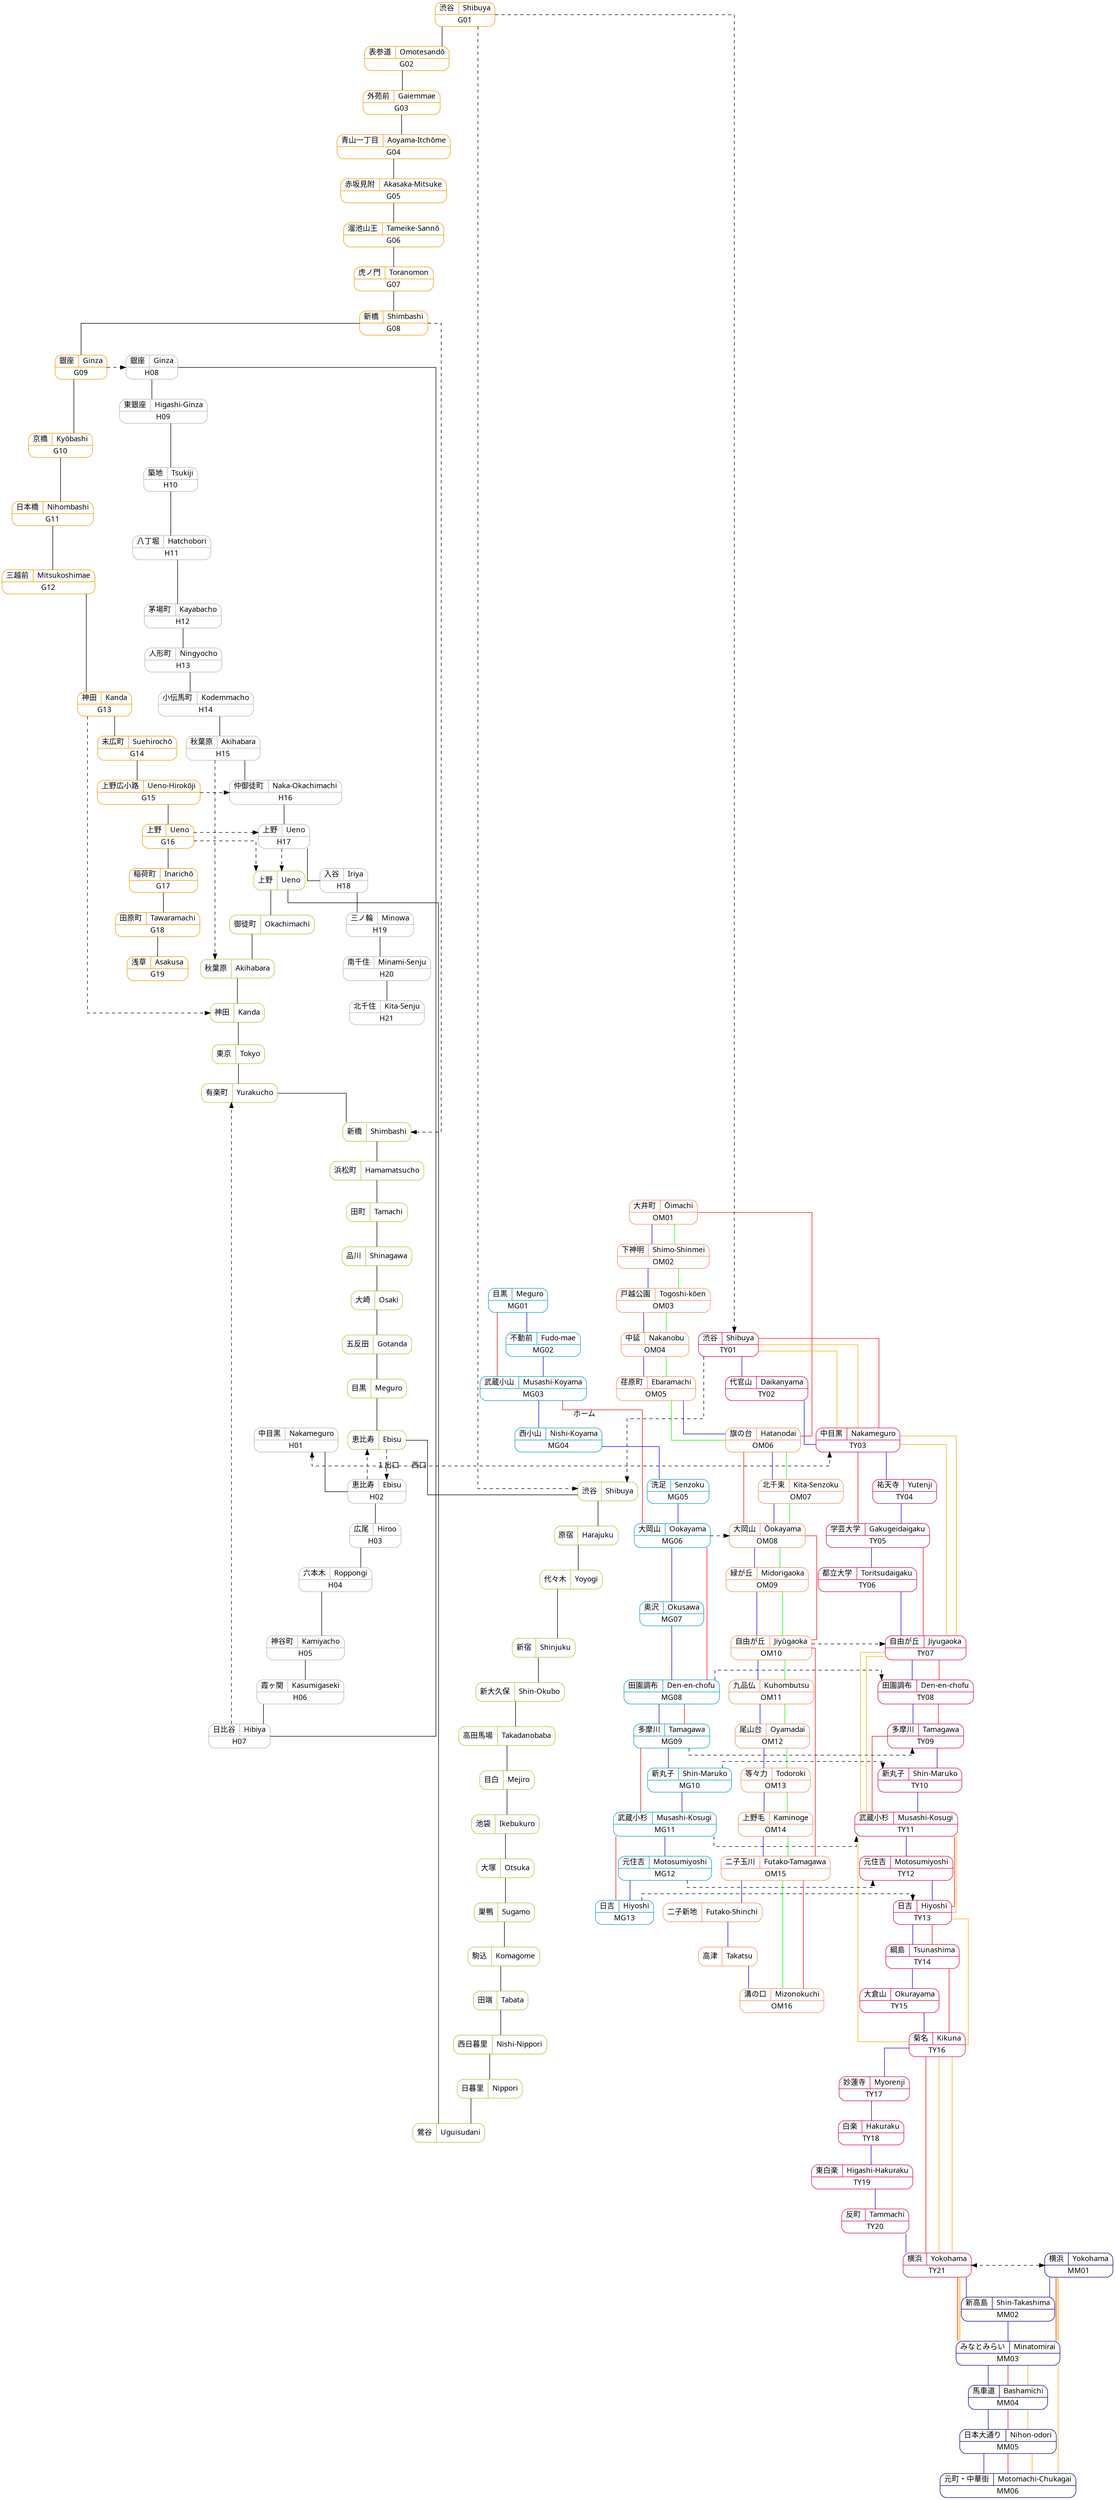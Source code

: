 digraph {
  graph [splines="ortho", model="mds"];
  node [shape="Mrecord", fontname="Noto", fontcolor="black", color="#f00"];
  edge [dir="none"];


  // 駅：
  
  // 東京メトロ銀座線
  node [color="#f39700"]
  G01 [label="{{渋谷|Shibuya}|G01}"];
  G02 [label="{{表参道|Omotesandō}|G02}"];
  G03 [label="{{外苑前|Gaiemmae}|G03}"];
  G04 [label="{{青山一丁目|Aoyama-Itchōme}|G04}"];
  G05 [label="{{赤坂見附|Akasaka-Mitsuke}|G05}"];
  G06 [label="{{溜池山王|Tameike-Sannō}|G06}"];
  G07 [label="{{虎ノ門|Toranomon}|G07}"];
  G08 [label="{{新橋|Shimbashi}|G08}"];
  G09 [label="{{銀座|Ginza}|G09}"];
  G10 [label="{{京橋|Kyōbashi}|G10}"];
  G11 [label="{{日本橋|Nihombashi}|G11}"];
  G12 [label="{{三越前|Mitsukoshimae}|G12}"];
  G13 [label="{{神田|Kanda}|G13}"];
  G14 [label="{{末広町|Suehirochō}|G14}"];
  G15 [label="{{上野広小路|Ueno-Hirokōji}|G15}"];
  G16 [label="{{上野|Ueno}|G16}"];
  G17 [label="{{稲荷町|Inarichō}|G17}"];
  G18 [label="{{田原町|Tawaramachi}|G18}"];
  G19 [label="{{浅草|Asakusa}|G19}"];

  // 東京メト日比谷線：
  node [color="#b5b5ac"];
  H01 [label="{{中目黒|Nakameguro}|H01}"];
  H02 [label="{{恵比寿|Ebisu}|H02}", href="http://www.tokyometro.jp/station/ebisu/index.html"];
  H03 [label="{{広尾|Hiroo}|H03}"];
  H04 [label="{{六本木|Roppongi}|H04}"];
  H05 [label="{{神谷町|Kamiyacho}|H05}"];
  H06 [label="{{霞ヶ関|Kasumigaseki}|H06}"];
  H07 [label="{{日比谷|Hibiya}|H07}", href="http://www.tokyometro.jp/station/hibiya/index.html"];
  H08 [label="{{銀座|Ginza}|H08}"];
  H09 [label="{{東銀座|Higashi-Ginza}|H09}"];
  H10 [label="{{築地|Tsukiji}|H10}"];
  H11 [label="{{八丁堀|Hatchobori}|H11}"];
  H12 [label="{{茅場町|Kayabacho}|H12}"];
  H13 [label="{{人形町|Ningyocho}|H13}"];
  H14 [label="{{小伝馬町|Kodemmacho}|H14}"];
  H15 [label="{{秋葉原|Akihabara}|H15}"];
  H16 [label="{{仲御徒町|Naka-Okachimachi}|H16}"];
  H17 [label="{{上野|Ueno}|H17}"];
  H18 [label="{{入谷|Iriya}|H18}"];
  H19 [label="{{三ノ輪|Minowa}|H19}"];
  H20 [label="{{南千住|Minami-Senju}|H20}"];
  H21 [label="{{北千住|Kita-Senju}|H21}"];

  // 東急目黒線：
  node [color="#009bce"];
  MG01 [label="{{目黒|Meguro}|MG01}"];
  MG02 [label="{{不動前|Fudo-mae}|MG02}"];
  MG03 [label="{{武蔵小山|Musashi-Koyama}|MG03}"];
  MG04 [label="{{西小山|Nishi-Koyama}|MG04}"];
  MG05 [label="{{洗足|Senzoku}|MG05}"];
  MG06 [label="{{大岡山|Ookayama}|MG06}"];
  MG07 [label="{{奥沢|Okusawa}|MG07}"];
  MG08 [label="{{田園調布|Den-en-chofu}|MG08}"];
  MG09 [label="{{多摩川|Tamagawa}|MG09}"];
  MG10 [label="{{新丸子|Shin-Maruko}|MG10}"];
  MG11 [label="{{武蔵小杉|Musashi-Kosugi}|MG11}"];
  MG12 [label="{{元住吉|Motosumiyoshi}|MG12}"];
  MG13 [label="{{日吉|Hiyoshi}|MG13}"];

  // ミナトミライ２１線：
  node [color="#00008B"];
  MM01 [label="{{横浜|Yokohama}|MM01}"];
  MM02 [label="{{新高島|Shin-Takashima}|MM02}"];
  MM03 [label="{{みなとみらい|Minatomirai}|MM03}"];
  MM04 [label="{{馬車道|Bashamichi}|MM04}"];
  MM05 [label="{{日本大通り|Nihon-odori}|MM05}"];
  MM06 [label="{{元町・中華街|Motomachi-Chukagai}|MM06}"];

  // 東急大井町線：
  node [color="#f68a4c"];
  OM01 [label="{{大井町|Ōimachi}|OM01}"];
  OM02 [label="{{下神明|Shimo-Shinmei}|OM02}"];
  OM03 [label="{{戸越公園|Togoshi-kōen	}|OM03}"];
  OM04 [label="{{中延|Nakanobu}|OM04}"];
  OM05 [label="{{荏原町|Ebaramachi}|OM05}"];
  OM06 [label="{{旗の台|Hatanodai}|OM06}"];
  OM07 [label="{{北千束|Kita-Senzoku}|OM07}"];
  OM08 [label="{{大岡山|Ōokayama}|OM08}"];
  OM09 [label="{{緑が丘|Midorigaoka}|OM09}"];
  OM10 [label="{{自由が丘|Jiyūgaoka	}|OM10}"];
  OM11 [label="{{九品仏|Kuhombutsu}|OM11}"];
  OM12 [label="{{尾山台|Oyamadai}|OM12}"];
  OM13 [label="{{等々力|Todoroki}|OM13}"];
  OM14 [label="{{上野毛|Kaminoge}|OM14}"];
  OM15 [label="{{二子玉川|Futako-Tamagawa}|OM15}"];
  OMB1 [label="二子新地|Futako-Shinchi"];
  OMB2 [label="高津|Takatsu"]
  OM16 [label="{{溝の口|Mizonokuchi}|OM16}"];

  // 東急東横線：
  node [color="#db0442"];
  TY01 [label="{{渋谷|Shibuya}|TY01}"];
  TY02 [label="{{代官山|Daikanyama}|TY02}"];
  TY03 [label="{{中目黒|Nakameguro}|TY03}"];
  TY04 [label="{{祐天寺|Yutenji}|TY04}"];
  TY05 [label="{{学芸大学|Gakugeidaigaku}|TY05}"];
  TY06 [label="{{都立大学|Toritsudaigaku}|TY06}"];
  TY07 [label="{{自由が丘|Jiyugaoka}|TY07}"];
  TY08 [label="{{田園調布|Den-en-chofu}|TY08}"];
  TY09 [label="{{多摩川|Tamagawa}|TY09}"];
  TY10 [label="{{新丸子|Shin-Maruko}|TY10}"];
  TY11 [label="{{武蔵小杉|Musashi-Kosugi}|TY11}"];
  TY12 [label="{{元住吉|Motosumiyoshi}|TY12}"];
  TY13 [label="{{日吉|Hiyoshi}|TY13}"];
  TY14 [label="{{綱島|Tsunashima}|TY14}"];
  TY15 [label="{{大倉山|Okurayama}|TY15}"];
  TY16 [label="{{菊名|Kikuna}|TY16}"];
  TY17 [label="{{妙蓮寺|Myorenji}|TY17}"];
  TY18 [label="{{白楽|Hakuraku}|TY18}"];
  TY19 [label="{{東白楽|Higashi-Hakuraku}|TY19}"];
  TY20 [label="{{反町|Tammachi}|TY20}"];
  TY21 [label="{{横浜|Yokohama}|TY21}"];

  // JR山手線：
  node [color="#9acd32"];
  YT01 [label="品川|Shinagawa"];
  YT02 [label="大崎|Osaki"];
  YT03 [label="五反田|Gotanda"];
  YT04 [label="目黒|Meguro"];
  YT05 [label="恵比寿|Ebisu"];
  YT06 [label="渋谷|Shibuya"];
  YT07 [label="原宿|Harajuku"];
  YT08 [label="代々木|Yoyogi"];
  YT09 [label="新宿|Shinjuku"];
  YT10 [label="新大久保|Shin-Okubo"];
  YT11 [label="高田馬場|Takadanobaba"];
  YT12 [label="目白|Mejiro"];
  YT13 [label="池袋|Ikebukuro"];
  YT14 [label="大塚|Otsuka"];
  YT15 [label="巣鴨|Sugamo"];
  YT16 [label="駒込|Komagome"];
  YT17 [label="田端|Tabata"];
  YT18 [label="西日暮里|Nishi-Nippori"];
  YT19 [label="日暮里|Nippori"];
  YT20 [label="鶯谷|Uguisudani"];
  YT21 [label="上野|Ueno"];
  YT22 [label="御徒町|Okachimachi"];
  YT23 [label="秋葉原|Akihabara"];
  YT24 [label="神田|Kanda"];
  YT25 [label="東京|Tokyo"];
  YT26 [label="有楽町|Yurakucho"];
  YT27 [label="新橋|Shimbashi"];
  YT28 [label="浜松町|Hamamatsucho"];
  YT29 [label="田町|Tamachi"];


  // EDGES ===================
  //
  // Attribute legend:
  //   - len: The actual distance of the edge in KM.
  //   - weight: The actual walking/ride time of the edge in MINUTES.
  // Rank is the same if the station is the same building.
  // Labels are used to clarify or specify any directions.

  // 乗り換え：

  subgraph Transfers {
    edge [style="dashed", dir="forward"];

    { G01 -> YT06; }
    { G01 -> TY01; }
    { G08 -> YT27; }
    { rank=same; G09 -> H08; }
    { G13 -> YT24; }
    { rank=same; G15 -> H16; }
    { rank=same; G16 -> H17; }
    { G16 -> YT21; }

    {
      rank=same;
      H01 -> TY03 [label="ホーム", dir="both", len=0.0, weight=0];
    }

    {
      H02 -> YT05 [label="１出口", len=0.5, weight=7];
      YT05 -> H02 [label="西口"];
    }

    { H07 -> YT26; }
    { H15 -> YT23; }
    { H17 -> YT21; }

    { rank=same; MG06 -> OM08; }

    { rank=same; MG08 -> TY08; }
    { rank=same; MG09 -> TY09; }
    { rank=same; MG10 -> TY10; }
    { rank=same; MG11 -> TY11; }
    { rank=same; MG12 -> TY12; }
    { rank=same; MG13 -> TY13; }

    { rank=same; MM01 -> TY21 [label="車内", dir="both", len=0.0, weight=0]; }

    { rank=same; OM10 -> TY07; }

    { TY01 -> YT06 [len=0.7, weight=10]; }
  }

  // 東京メトロ銀座線：

  subgraph Ginza {
    G01 -> G02 [len=1.3];
    G02 -> G03 [len=0.7];
    G03 -> G04 [len=0.7];
    G04 -> G05 [len=1.3];
    G05 -> G06 [len=0.9];
    G06 -> G07 [len=0.6];
    G07 -> G08 [len=0.8];
    G08 -> G09 [len=0.9];
    G09 -> G10 [len=0.7];
    G10 -> G11 [len=0.7];
    G11 -> G12 [len=0.6];
    G12 -> G13 [len=0.7];
    G13 -> G14 [len=1.1];
    G14 -> G15 [len=0.6];
    G15 -> G16 [len=0.5];
    G16 -> G17 [len=0.7];
    G17 -> G18 [len=0.7];
    G18 -> G19 [len=0.8];
  }

  // 東京メトロ日比谷線：

  subgraph Hibiya {
    H01 -> H02 -> H03 -> H04 -> H05 -> H06 -> H07 -> H08 -> H09 -> H10 -> H11;
    H11 -> H12 -> H13 -> H14 -> H15 -> H16 -> H17 -> H18 -> H19 -> H20 -> H21;
  }

  // 東急東横線：

  subgraph MeguroLocal {
    edge [color="blue"];
    MG01 -> MG02 -> MG03 -> MG04 -> MG05 -> MG06 -> MG07 -> MG08 -> MG09;
    MG09 -> MG10 -> MG11 -> MG12 -> MG13;
  }

  subgraph MeguroExp {
    edge [color="red"];
    MG01 -> MG03 -> MG06 -> MG08 -> MG09 -> MG11 -> MG13;
  }

  // ミナトミライ２１線：
  subgraph MinatomiraiLocal {
    edge [color="blue"];
    MM01 -> MM02 -> MM03 -> MM04 -> MM05 -> MM06;
  }

  subgraph MinatomiraiExp {
    edge [color="red"];
    MM01 -> MM03 -> MM04 -> MM05 -> MM06;
  }

  subgraph MinatomiraiCommExp {
    edge [color="orange"];
    MM01 -> MM03 -> MM04 -> MM05 -> MM06;
  }

  subgraph MinatomiraiLimExp {
    edge [color="orange"];
    MM01 -> MM03 -> MM06;
  }

  // 東急大井町線：

  subgraph OimachiLocalBlue {
    edge [color="blue"];
    OM01 -> OM02 -> OM03 -> OM04 -> OM05 -> OM06 -> OM07 -> OM08 -> OM09;
    OM09 -> OM10 -> OM11 -> OM12 -> OM13 -> OM14 -> OM15 -> OMB1 -> OMB2;
    OMB2 -> OM16;
  }

  subgraph OimachiLocalGreen {
    edge [color="green"];
    OM01 -> OM02 -> OM03 -> OM04 -> OM05 -> OM06 -> OM07 -> OM08 -> OM09;
    OM09 -> OM10 -> OM11 -> OM12 -> OM13 -> OM14 -> OM15 -> OM16;
  }

  subgraph OimachiExp {
    edge [color="red"];
    OM01 -> OM06 -> OM08 -> OM10 -> OM15 -> OM16;
  }

  // 東急東横線：

  // 各駅停車：
  subgraph ToyokoLocal {
    edge [color="blue"];
    TY01 -> TY02 [weight=2];
    TY02 -> TY03 [weight=1];
    TY03 -> TY04 [weight=3];
    TY04 -> TY05;
    TY05 -> TY06;
    TY06 -> TY07;
    TY07 -> TY08;
    TY08 -> TY09;
    TY09 -> TY10;
    TY10 -> TY11;
    TY11 -> TY12;
    TY12 -> TY13;
    TY13 -> TY14;
    TY14 -> TY15;
    TY15 -> TY16;
    TY16 -> TY17;
    TY17 -> TY18;
    TY18 -> TY19;
    TY19 -> TY20;
    TY20 -> TY21;
    TY21 -> MM02;
  }

  // 急行：
  subgraph ToyokoExp {
    edge [color="red"];
    TY01 -> TY03 [len=2.2, weight=3];
    TY03 -> TY05 [len=2.0, weight=3];
    TY05 -> TY07 [len=2.8, weight=3];
    TY07 -> TY08 [len=1.2];
    TY08 -> TY09 [len=0.8];
    TY09 -> TY11 [len=1.8];
    TY11 -> TY13 [len=2.8];
    TY13 -> TY14 [len=2.2];
    TY14 -> TY16 [len=3.0];
    TY16 -> TY21 [len=5.4];
    TY21 -> MM03;
  }

  // 通勤特急：
  subgraph ToyokoCommExp {
    edge [color="orange"];
    TY01 -> TY03 [len=2.2];
    TY03 -> TY07 [len=4.8];
    TY07 -> TY11 [len=3.8];
    TY11 -> TY13 [len=2.8];
    TY13 -> TY16 [len=5.2];
    TY16 -> TY21 [len=5.4];
    TY21 -> MM03;
  }

  // 通勤特急：
  subgraph ToyokoLimExp {
    edge [color="orange"];
    TY01 -> TY03 [len=2.2];
    TY03 -> TY07 [len=4.8];
    TY07 -> TY11 [len=3.8];
    TY11 -> TY16 [len=8.0];
    TY16 -> TY21 [len=5.4];
    TY21 -> MM03;
  }

  // JR山手線：

  subgraph Yamanote {
    YT01 -> YT02 -> YT03 -> YT04 -> YT05 -> YT06 -> YT07 -> YT08 -> YT09 -> YT10;
    YT10 -> YT11 -> YT12 -> YT13 -> YT14 -> YT15 -> YT16 -> YT17 -> YT18 -> YT19;
    YT19 -> YT20 -> YT21 -> YT22 -> YT23 -> YT24 -> YT25 -> YT26 -> YT27 -> YT28;
    YT28 -> YT29 -> YT01;
  }

}
